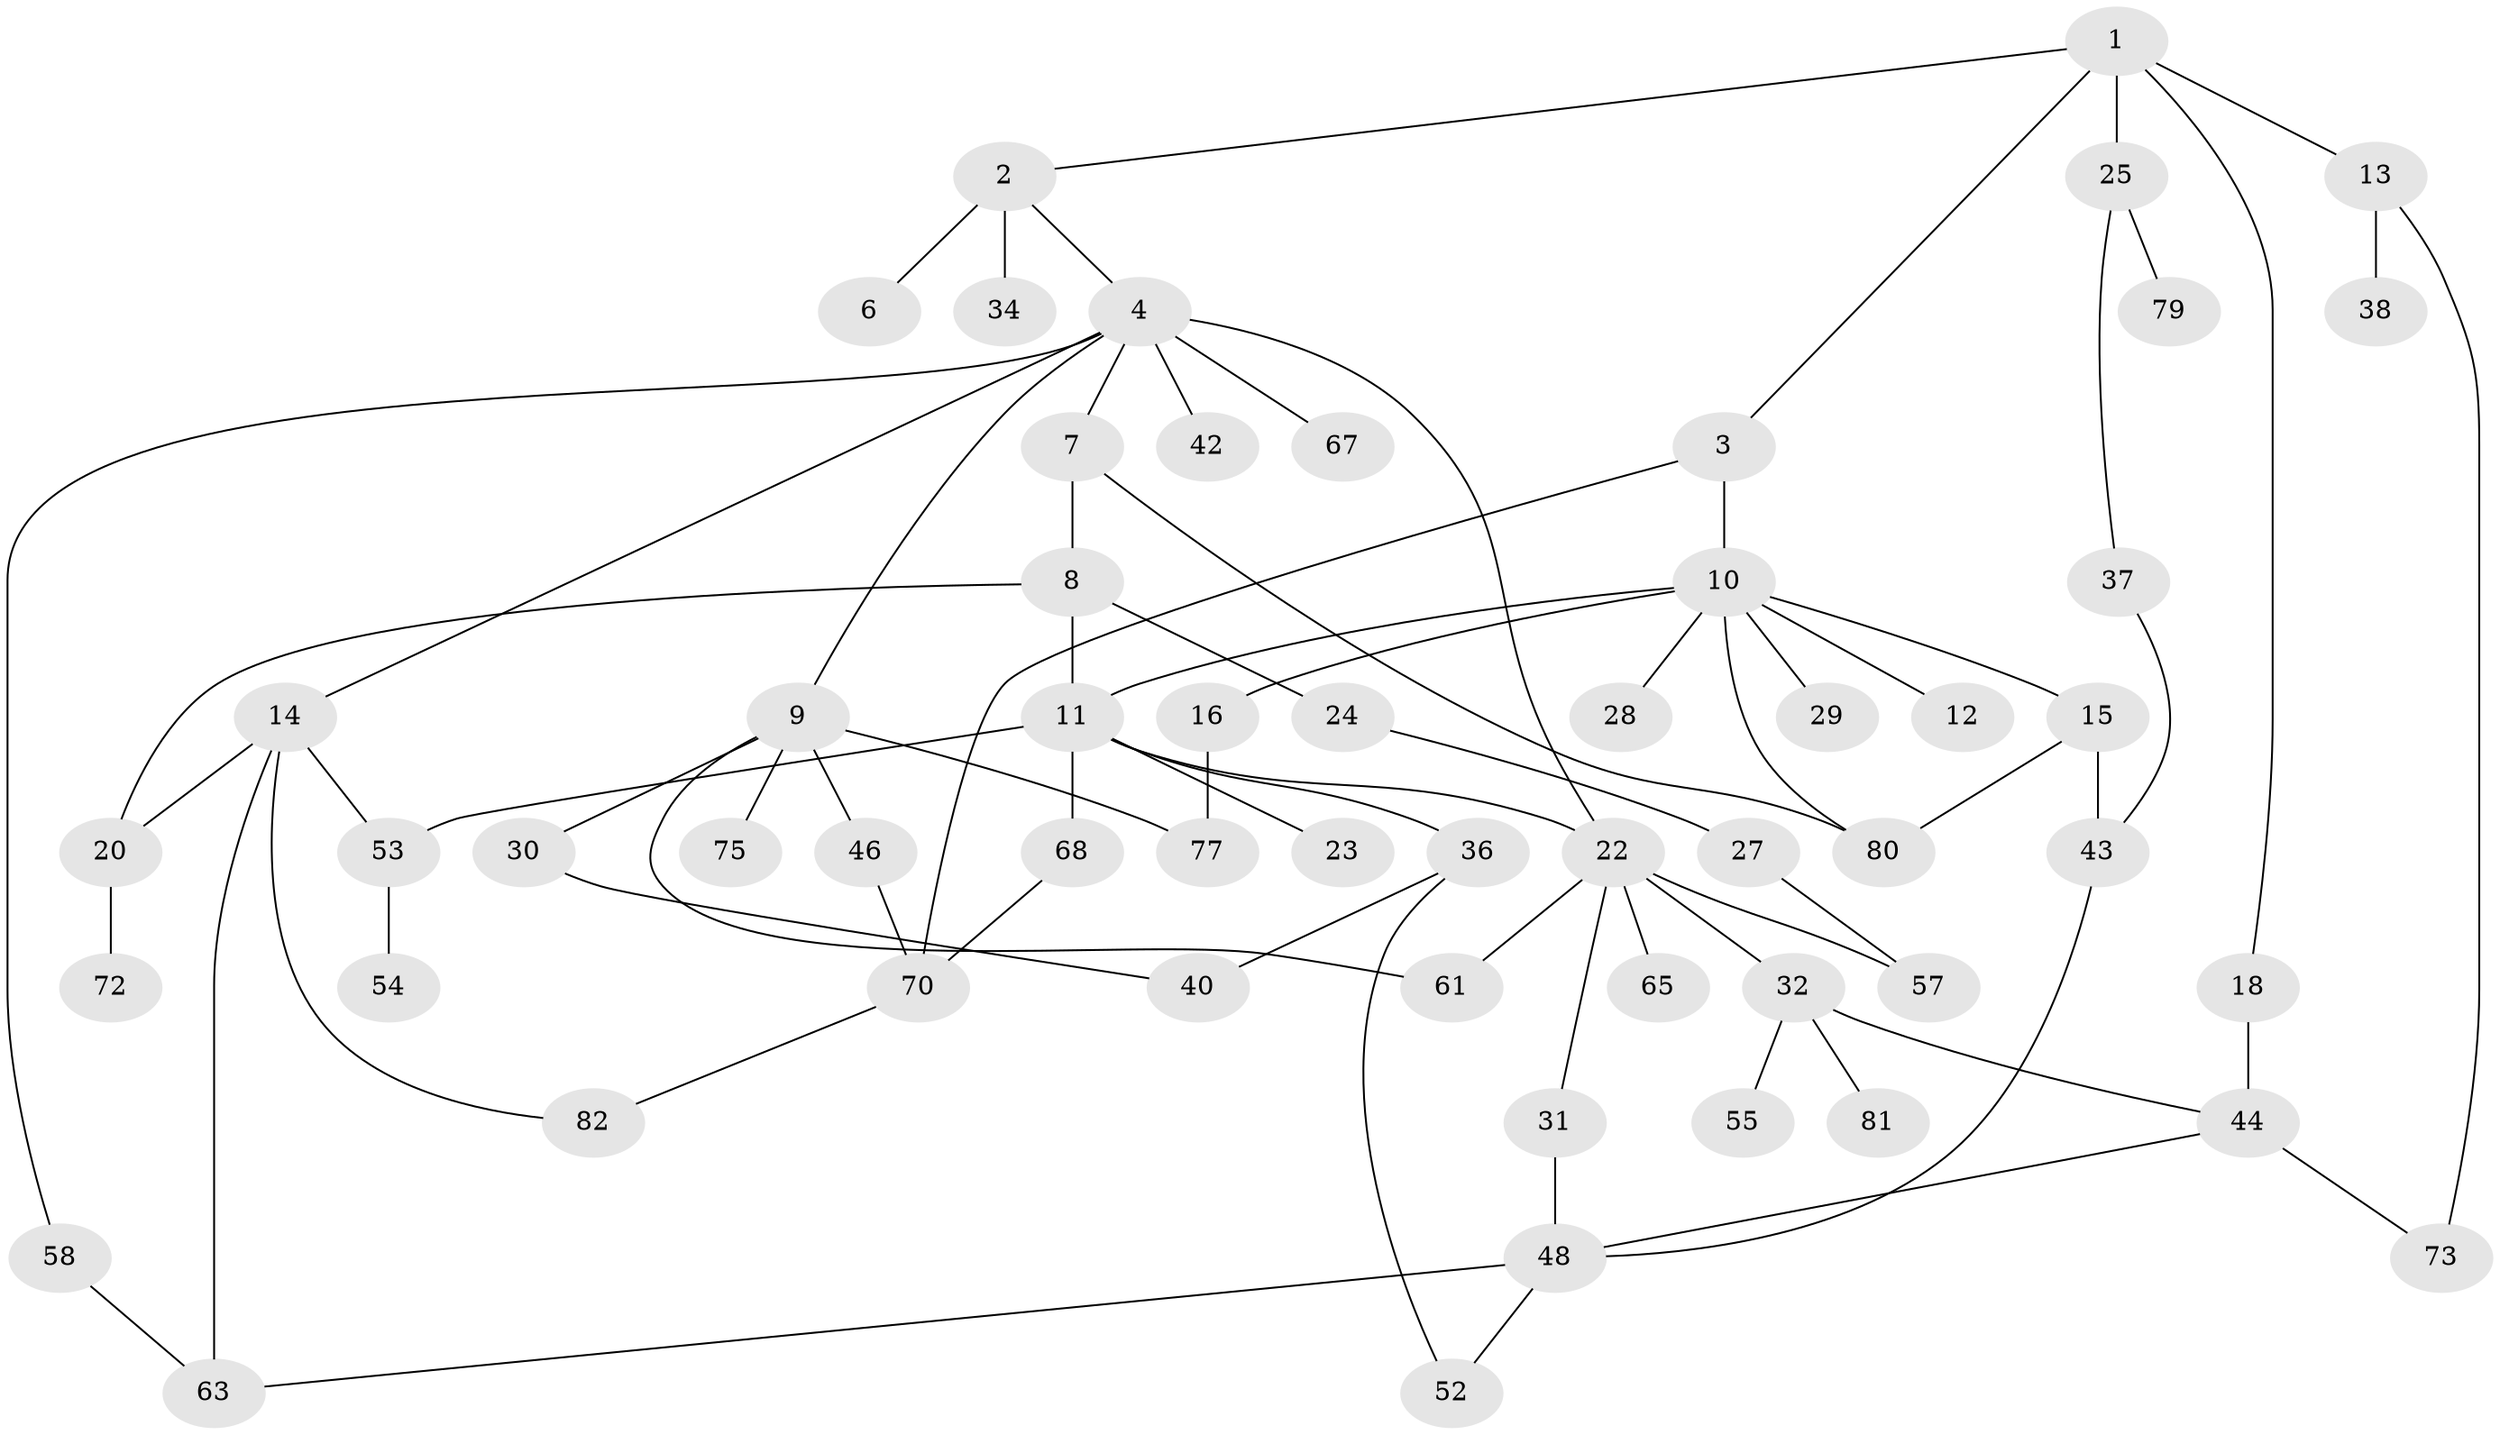 // original degree distribution, {6: 0.023529411764705882, 4: 0.10588235294117647, 7: 0.011764705882352941, 3: 0.2, 2: 0.32941176470588235, 5: 0.047058823529411764, 9: 0.011764705882352941, 1: 0.27058823529411763}
// Generated by graph-tools (version 1.1) at 2025/10/02/27/25 16:10:50]
// undirected, 57 vertices, 77 edges
graph export_dot {
graph [start="1"]
  node [color=gray90,style=filled];
  1 [super="+41"];
  2 [super="+26"];
  3 [super="+33"];
  4 [super="+5"];
  6;
  7 [super="+47"];
  8 [super="+64"];
  9 [super="+17"];
  10 [super="+35"];
  11 [super="+21"];
  12 [super="+45"];
  13 [super="+49"];
  14 [super="+19"];
  15 [super="+66"];
  16 [super="+71"];
  18;
  20;
  22 [super="+39"];
  23 [super="+56"];
  24;
  25 [super="+62"];
  27 [super="+83"];
  28;
  29;
  30;
  31;
  32 [super="+59"];
  34;
  36 [super="+51"];
  37;
  38;
  40;
  42;
  43 [super="+50"];
  44 [super="+76"];
  46;
  48 [super="+69"];
  52;
  53 [super="+60"];
  54;
  55;
  57;
  58 [super="+74"];
  61;
  63 [super="+84"];
  65;
  67;
  68;
  70 [super="+85"];
  72;
  73 [super="+78"];
  75;
  77;
  79;
  80;
  81;
  82;
  1 -- 2;
  1 -- 3;
  1 -- 13;
  1 -- 18;
  1 -- 25;
  2 -- 4;
  2 -- 6 [weight=2];
  2 -- 34;
  3 -- 10;
  3 -- 70;
  4 -- 9;
  4 -- 14;
  4 -- 22;
  4 -- 42;
  4 -- 67;
  4 -- 58;
  4 -- 7;
  7 -- 8;
  7 -- 80;
  8 -- 24;
  8 -- 20;
  8 -- 11;
  9 -- 77;
  9 -- 30;
  9 -- 75;
  9 -- 61;
  9 -- 46;
  10 -- 11;
  10 -- 12;
  10 -- 15;
  10 -- 16;
  10 -- 28;
  10 -- 29;
  10 -- 80;
  11 -- 53;
  11 -- 36;
  11 -- 68;
  11 -- 22;
  11 -- 23;
  13 -- 38;
  13 -- 73;
  14 -- 63;
  14 -- 82;
  14 -- 20;
  14 -- 53;
  15 -- 80;
  15 -- 43;
  16 -- 77;
  18 -- 44 [weight=2];
  20 -- 72;
  22 -- 31;
  22 -- 32;
  22 -- 61;
  22 -- 65;
  22 -- 57;
  24 -- 27;
  25 -- 37;
  25 -- 79;
  27 -- 57;
  30 -- 40;
  31 -- 48;
  32 -- 55;
  32 -- 81;
  32 -- 44;
  36 -- 52;
  36 -- 40;
  37 -- 43;
  43 -- 48;
  44 -- 48;
  44 -- 73;
  46 -- 70;
  48 -- 63;
  48 -- 52;
  53 -- 54;
  58 -- 63;
  68 -- 70;
  70 -- 82;
}
